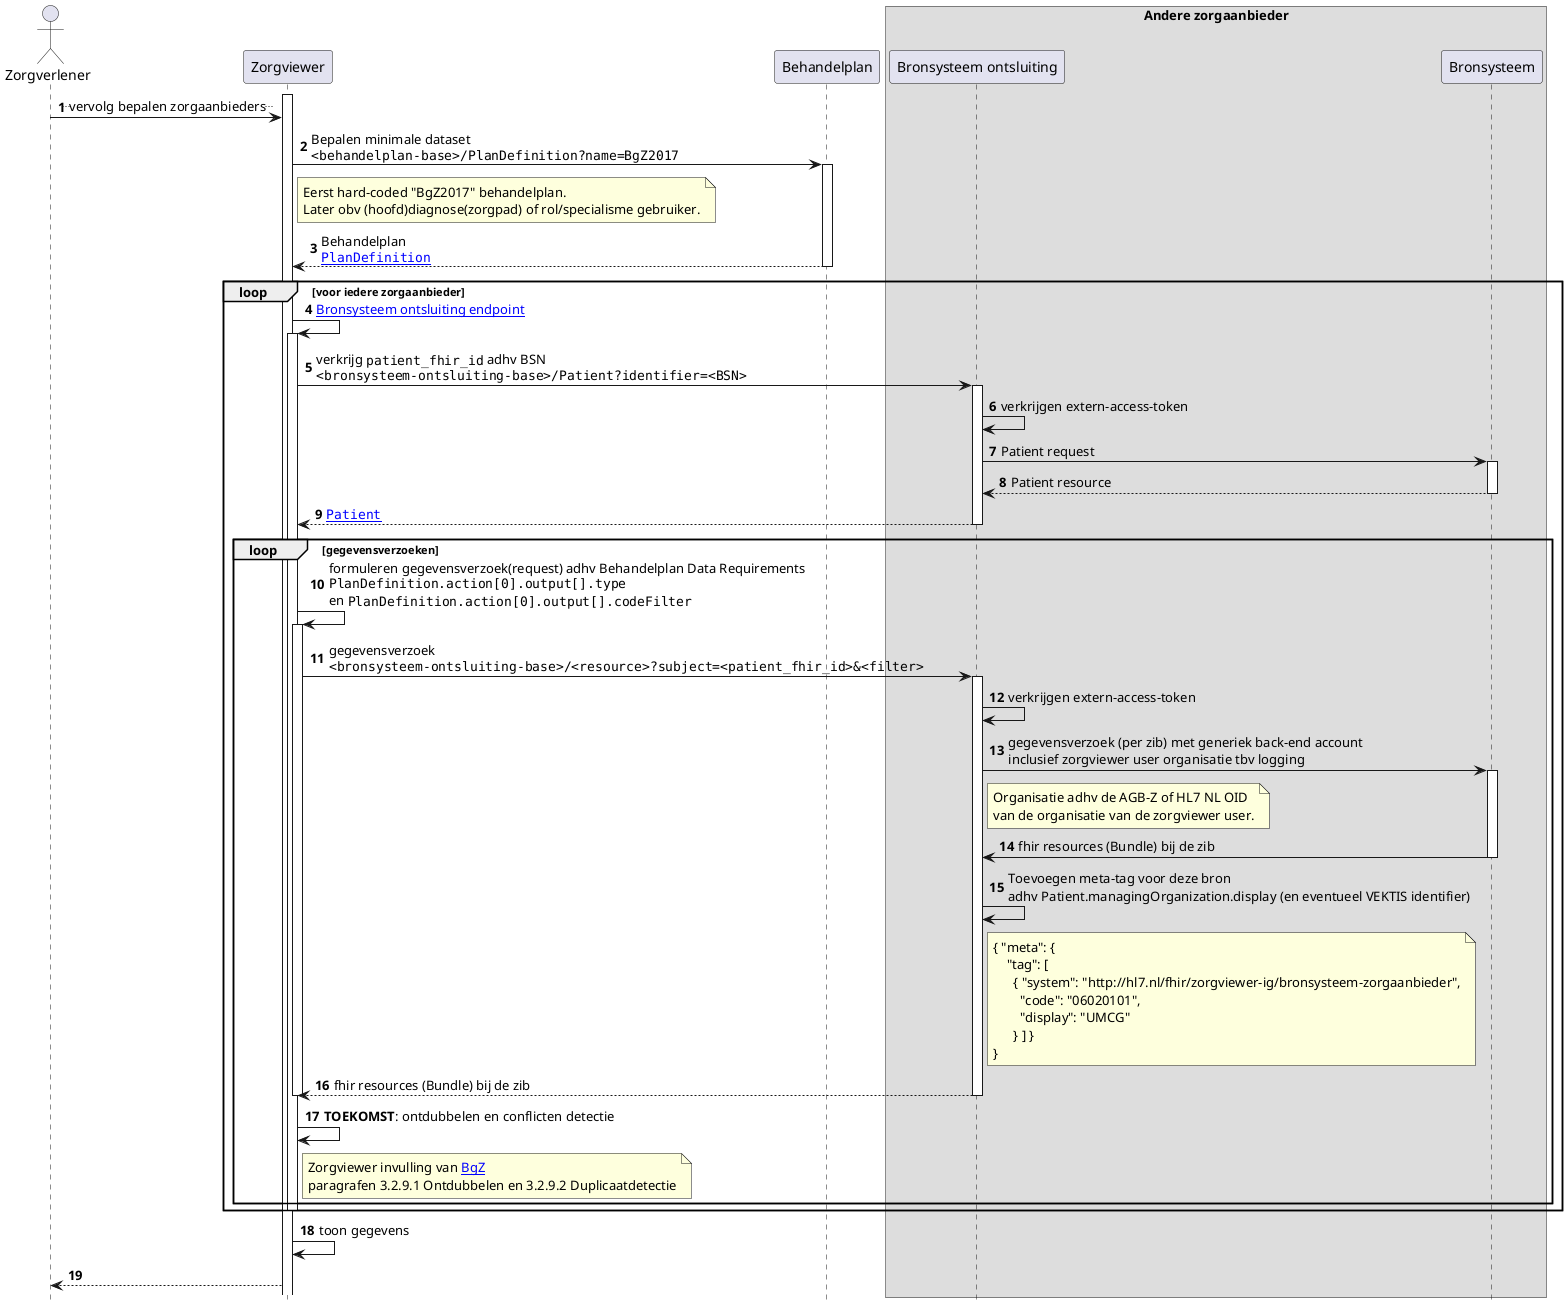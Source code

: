 @startuml
hide footbox
autonumber

actor Zorgverlener
participant Zorgviewer
participant Behandelplan
box "Andere zorgaanbieder"
participant "Bronsysteem ontsluiting" as Bron
participant Bronsysteem
end box

activate Zorgviewer
Zorgverlener->Zorgviewer: ..vervolg bepalen zorgaanbieders..
Zorgviewer->Behandelplan: Bepalen minimale dataset\n""<behandelplan-base>/PlanDefinition?name=BgZ2017""
note right Zorgviewer
  Eerst hard-coded "BgZ2017" behandelplan.
  Later obv (hoofd)diagnose(zorgpad) of rol/specialisme gebruiker.
end note
activate Behandelplan
Behandelplan-->Zorgviewer: Behandelplan\n""[[StructureDefinition-PlanDefinition.html PlanDefinition]]""
deactivate Behandelplan
loop voor iedere zorgaanbieder
  Zorgviewer->Zorgviewer: [[Endpoint-UMCG.html Bronsysteem ontsluiting endpoint]]
  activate Zorgviewer
  Zorgviewer->Bron : verkrijg ""patient_fhir_id"" adhv BSN\n""<bronsysteem-ontsluiting-base>/Patient?identifier=<BSN>""
  activate Bron
  Bron->Bron : verkrijgen extern-access-token
  Bron->Bronsysteem : Patient request
  activate Bronsysteem
  Bronsysteem-->Bron : Patient resource
  deactivate Bronsysteem
  Bron-->Zorgviewer : ""[[StructureDefinition-Patient.html Patient]]""
  deactivate Bron
  loop gegevensverzoeken
    Zorgviewer->Zorgviewer: formuleren gegevensverzoek(request) adhv Behandelplan Data Requirements\n""PlanDefinition.action[0].output[].type""\nen ""PlanDefinition.action[0].output[].codeFilter""
    activate Zorgviewer
    Zorgviewer->Bron: gegevensverzoek\n""<bronsysteem-ontsluiting-base>/<resource>?subject=<patient_fhir_id>&<filter>""
    activate Bron
    Bron->Bron : verkrijgen extern-access-token
    Bron->Bronsysteem : gegevensverzoek (per zib) met generiek back-end account\ninclusief zorgviewer user organisatie tbv logging
    note right Bron
Organisatie adhv de AGB-Z of HL7 NL OID 
van de organisatie van de zorgviewer user.
    end note
    activate Bronsysteem
    Bronsysteem->Bron: fhir resources (Bundle) bij de zib
    deactivate Bronsysteem
    Bron->Bron: Toevoegen meta-tag voor deze bron\nadhv Patient.managingOrganization.display (en eventueel VEKTIS identifier)
    note right Bron
{ "meta": {
    "tag": [
      { "system": "http://hl7.nl/fhir/zorgviewer-ig/bronsysteem-zorgaanbieder",
        "code": "06020101",
        "display": "UMCG"
      } ] }
}
    end note
    Bron-->Zorgviewer: fhir resources (Bundle) bij de zib
    deactivate Bron
    deactivate Zorgviewer
    Zorgviewer->Zorgviewer: **TOEKOMST**: ontdubbelen en conflicten detectie
    note right of Zorgviewer
      Zorgviewer invulling van [[https://informatiestandaarden.nictiz.nl/wiki/BgZ:V1.0_BgZ_MSZ_Informatiestandaard BgZ]] 
      paragrafen 3.2.9.1 Ontdubbelen en 3.2.9.2 Duplicaatdetectie
    end note
  end
  deactivate Zorgviewer
end

Zorgviewer->Zorgviewer: toon gegevens
Zorgviewer-->Zorgverlener

@enduml